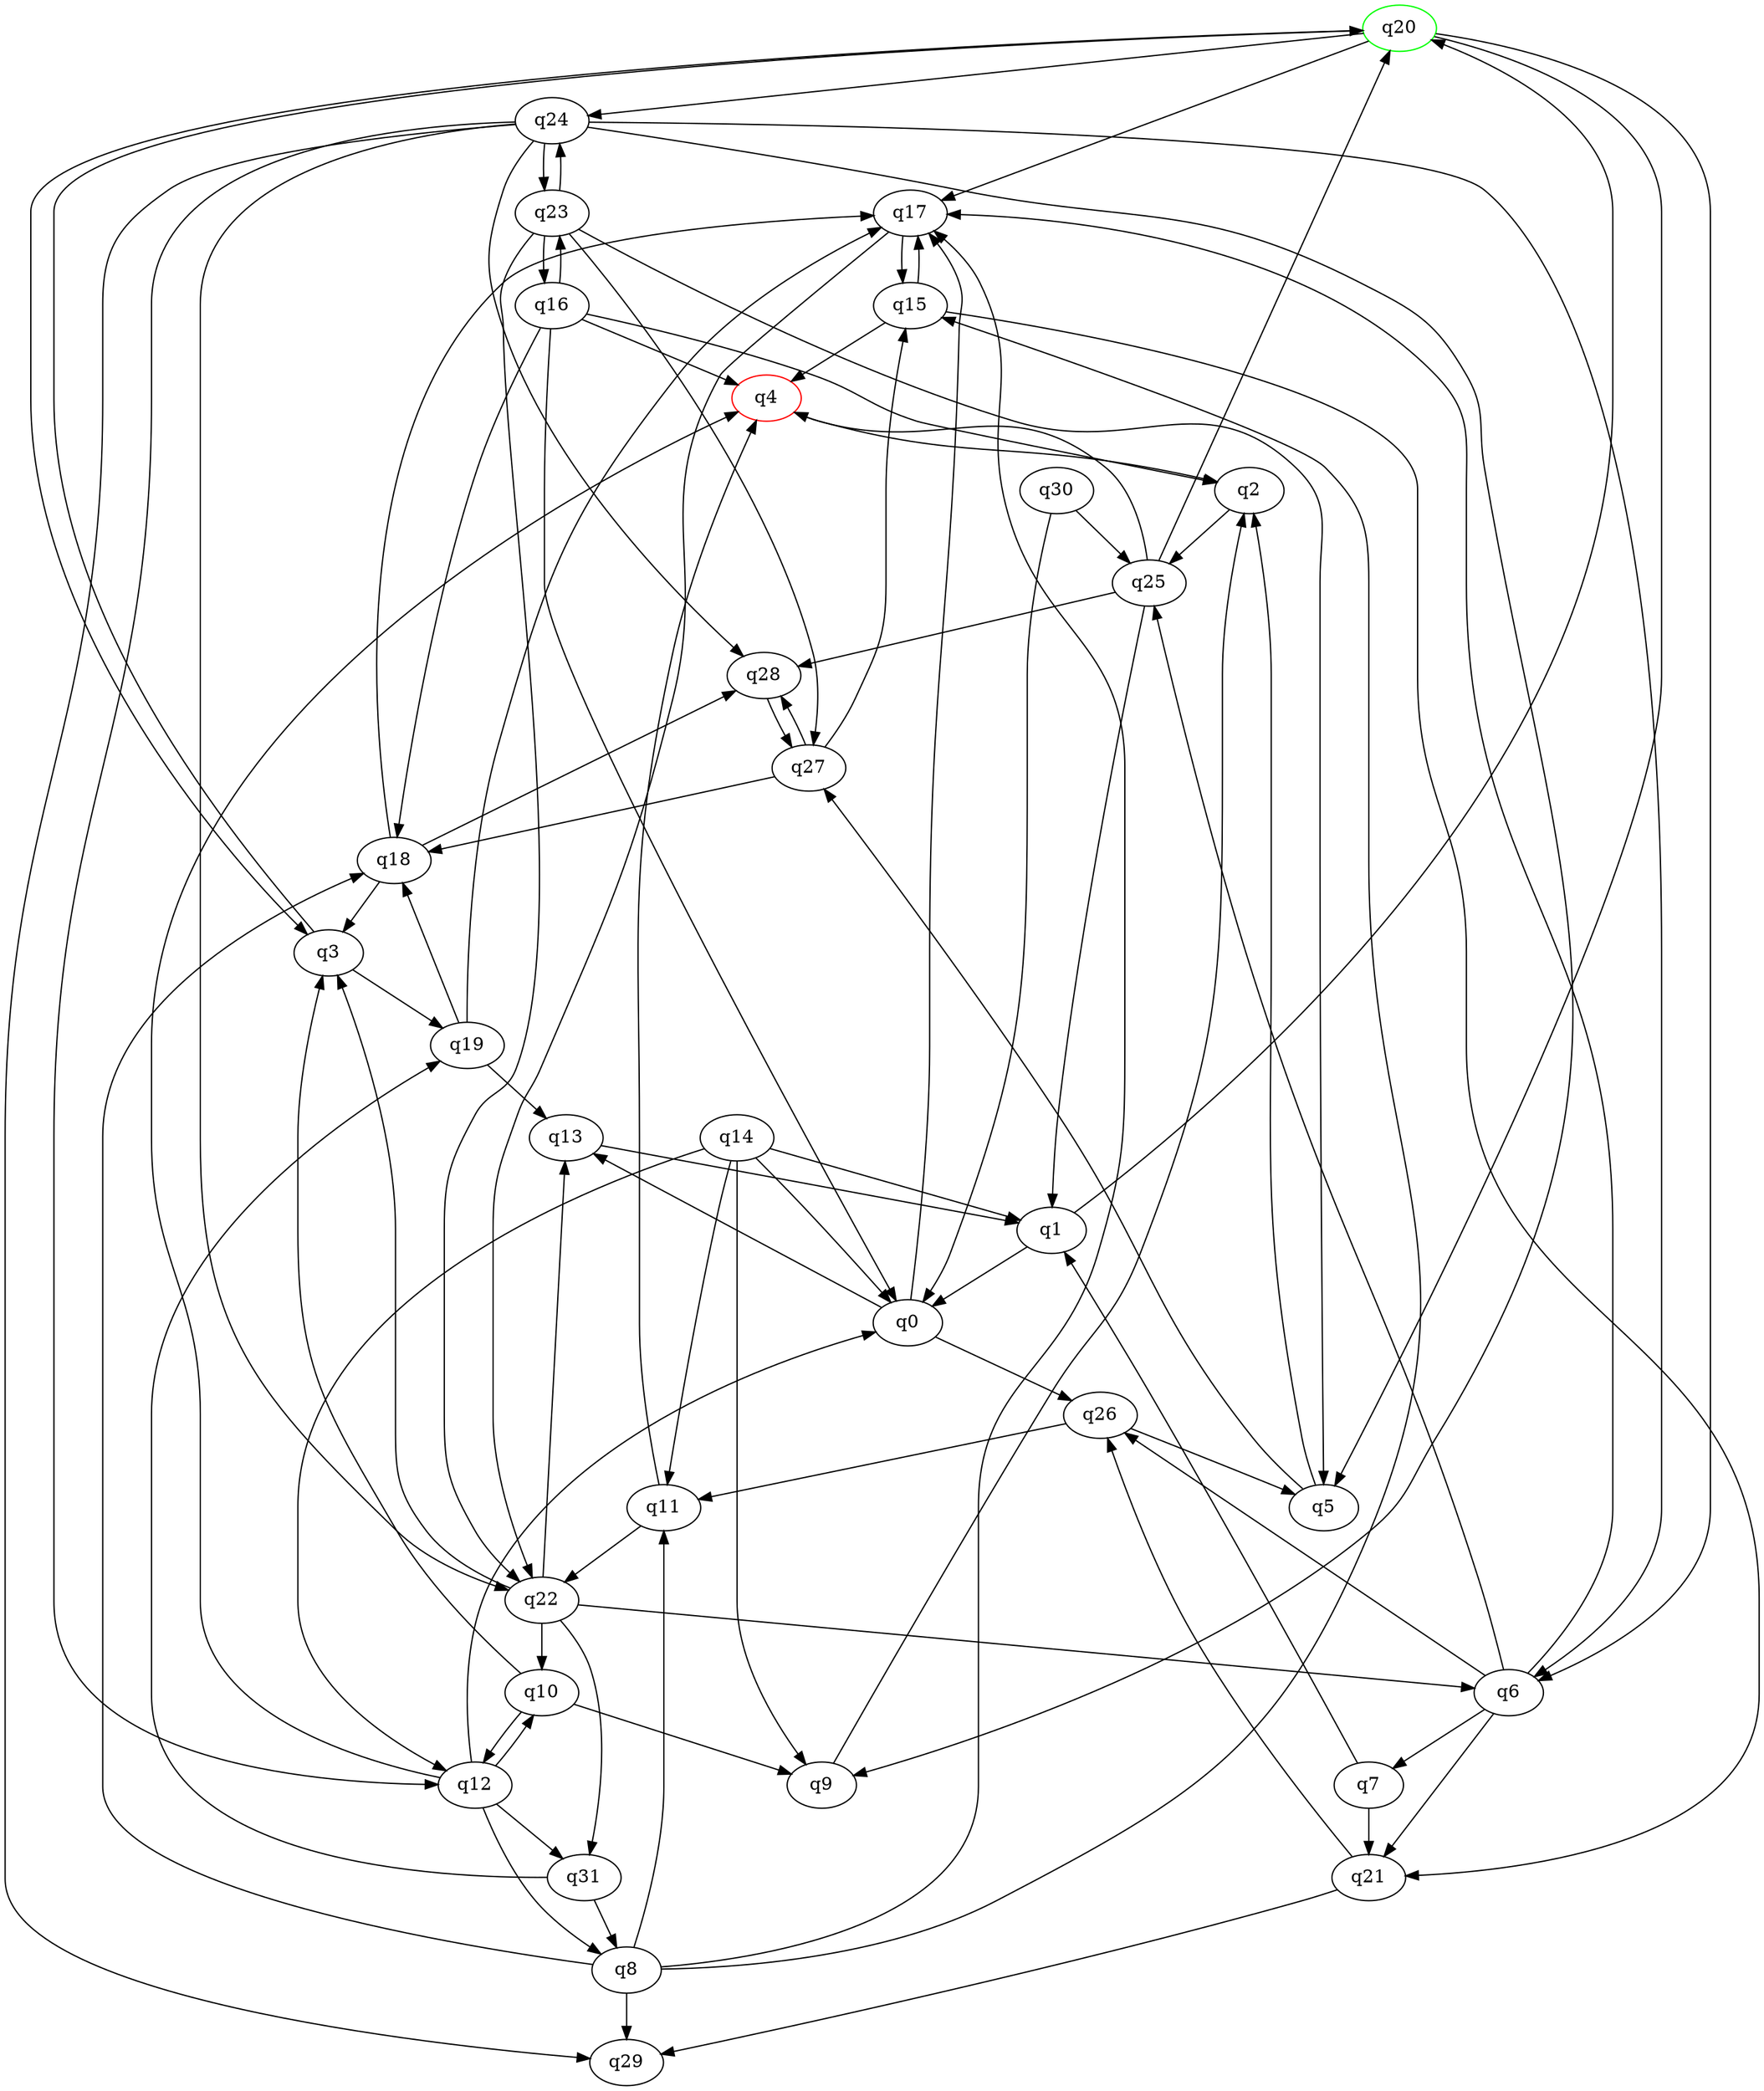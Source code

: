 digraph A{
q20 [initial=1,color=green];
q4 [final=1,color=red];
q0 -> q13;
q0 -> q17;
q0 -> q26;
q1 -> q0;
q1 -> q20;
q2 -> q25;
q3 -> q19;
q3 -> q20;
q4 -> q2;
q5 -> q2;
q5 -> q27;
q6 -> q7;
q6 -> q17;
q6 -> q21;
q6 -> q25;
q6 -> q26;
q7 -> q1;
q7 -> q21;
q8 -> q11;
q8 -> q15;
q8 -> q17;
q8 -> q18;
q8 -> q29;
q9 -> q2;
q10 -> q3;
q10 -> q9;
q10 -> q12;
q11 -> q4;
q11 -> q22;
q12 -> q0;
q12 -> q4;
q12 -> q8;
q12 -> q10;
q12 -> q31;
q13 -> q1;
q14 -> q0;
q14 -> q1;
q14 -> q9;
q14 -> q11;
q14 -> q12;
q15 -> q4;
q15 -> q17;
q15 -> q21;
q16 -> q0;
q16 -> q2;
q16 -> q4;
q16 -> q18;
q16 -> q23;
q17 -> q15;
q17 -> q22;
q18 -> q3;
q18 -> q17;
q18 -> q28;
q19 -> q13;
q19 -> q17;
q19 -> q18;
q20 -> q3;
q20 -> q5;
q20 -> q6;
q20 -> q17;
q20 -> q24;
q21 -> q26;
q21 -> q29;
q22 -> q3;
q22 -> q6;
q22 -> q10;
q22 -> q13;
q22 -> q31;
q23 -> q5;
q23 -> q16;
q23 -> q22;
q23 -> q24;
q23 -> q27;
q24 -> q6;
q24 -> q9;
q24 -> q12;
q24 -> q22;
q24 -> q23;
q24 -> q28;
q24 -> q29;
q25 -> q1;
q25 -> q4;
q25 -> q20;
q25 -> q28;
q26 -> q5;
q26 -> q11;
q27 -> q15;
q27 -> q18;
q27 -> q28;
q28 -> q27;
q30 -> q0;
q30 -> q25;
q31 -> q8;
q31 -> q19;
}